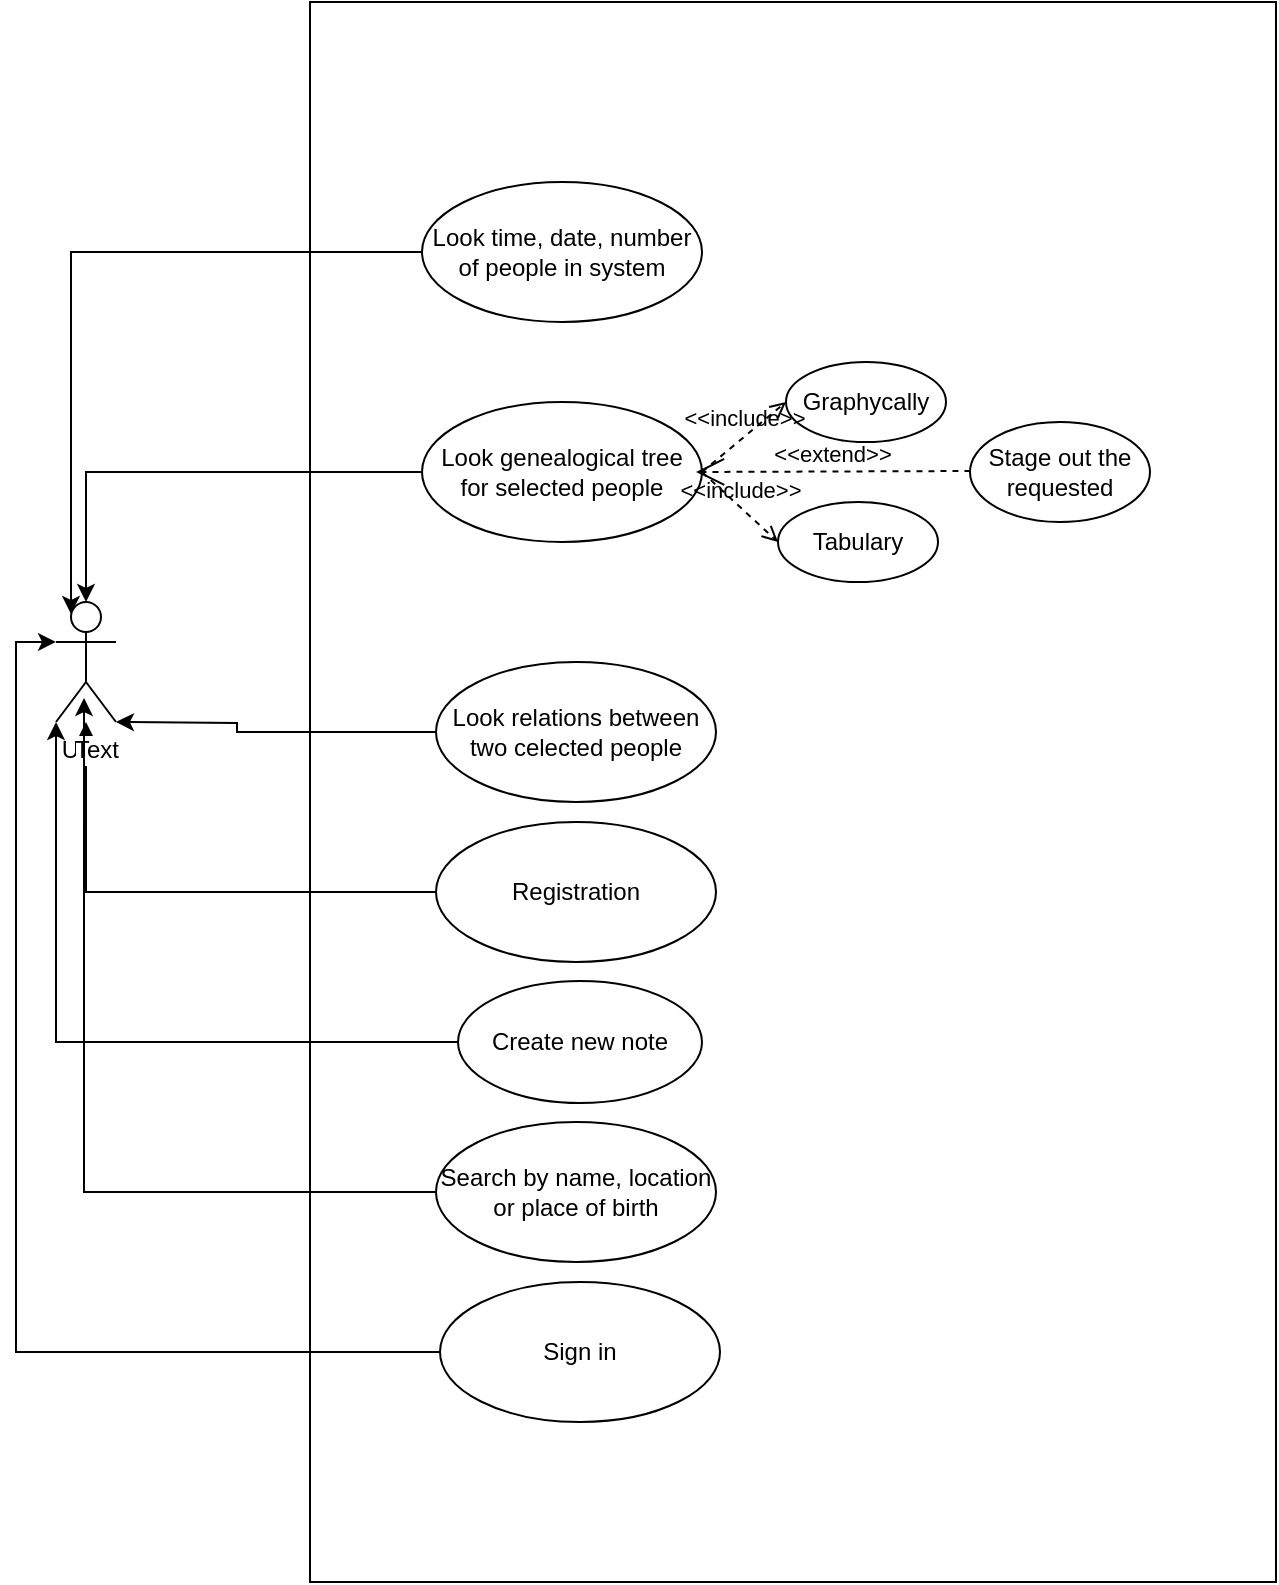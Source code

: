 <mxfile version="12.2.6" type="device" pages="1"><diagram id="0bTd4hSCDkrnTlktoZf8" name="Page-1"><mxGraphModel dx="1408" dy="819" grid="1" gridSize="10" guides="1" tooltips="1" connect="1" arrows="1" fold="1" page="1" pageScale="1" pageWidth="827" pageHeight="1169" math="0" shadow="0"><root><mxCell id="0"/><mxCell id="1" parent="0"/><mxCell id="-CO69dB-kOT6GPHzPOVw-2" value="" style="rounded=0;whiteSpace=wrap;html=1;" parent="1" vertex="1"><mxGeometry x="217" y="100" width="483" height="790" as="geometry"/></mxCell><mxCell id="-CO69dB-kOT6GPHzPOVw-3" value="User&lt;br&gt;" style="shape=umlActor;verticalLabelPosition=bottom;labelBackgroundColor=#ffffff;verticalAlign=top;html=1;" parent="1" vertex="1"><mxGeometry x="90" y="400" width="30" height="60" as="geometry"/></mxCell><mxCell id="-CO69dB-kOT6GPHzPOVw-4" value="Look time, date, number of people in system" style="ellipse;whiteSpace=wrap;html=1;" parent="1" vertex="1"><mxGeometry x="273" y="190" width="140" height="70" as="geometry"/></mxCell><mxCell id="-CO69dB-kOT6GPHzPOVw-5" value="Look genealogical tree for selected people" style="ellipse;whiteSpace=wrap;html=1;" parent="1" vertex="1"><mxGeometry x="273" y="300" width="140" height="70" as="geometry"/></mxCell><mxCell id="-CO69dB-kOT6GPHzPOVw-6" value="Look relations between two celected people" style="ellipse;whiteSpace=wrap;html=1;" parent="1" vertex="1"><mxGeometry x="280" y="430" width="140" height="70" as="geometry"/></mxCell><mxCell id="-CO69dB-kOT6GPHzPOVw-7" value="Registration" style="ellipse;whiteSpace=wrap;html=1;" parent="1" vertex="1"><mxGeometry x="280" y="510" width="140" height="70" as="geometry"/></mxCell><mxCell id="-CO69dB-kOT6GPHzPOVw-8" value="Search by name, location or place of birth" style="ellipse;whiteSpace=wrap;html=1;" parent="1" vertex="1"><mxGeometry x="280" y="660" width="140" height="70" as="geometry"/></mxCell><mxCell id="-CO69dB-kOT6GPHzPOVw-9" value="Graphycally" style="ellipse;whiteSpace=wrap;html=1;" parent="1" vertex="1"><mxGeometry x="455" y="280" width="80" height="40" as="geometry"/></mxCell><mxCell id="-CO69dB-kOT6GPHzPOVw-10" value="Tabulary" style="ellipse;whiteSpace=wrap;html=1;" parent="1" vertex="1"><mxGeometry x="451" y="350" width="80" height="40" as="geometry"/></mxCell><mxCell id="-CO69dB-kOT6GPHzPOVw-12" value="&amp;lt;&amp;lt;include&amp;gt;&amp;gt;" style="edgeStyle=none;html=1;endArrow=open;verticalAlign=bottom;dashed=1;labelBackgroundColor=none;entryX=0;entryY=0.5;entryDx=0;entryDy=0;exitX=1;exitY=0.5;exitDx=0;exitDy=0;" parent="1" source="-CO69dB-kOT6GPHzPOVw-5" target="-CO69dB-kOT6GPHzPOVw-10" edge="1"><mxGeometry width="160" relative="1" as="geometry"><mxPoint x="420" y="464.5" as="sourcePoint"/><mxPoint x="580" y="464.5" as="targetPoint"/></mxGeometry></mxCell><mxCell id="-CO69dB-kOT6GPHzPOVw-13" value="&amp;lt;&amp;lt;include&amp;gt;&amp;gt;" style="edgeStyle=none;html=1;endArrow=open;verticalAlign=bottom;dashed=1;labelBackgroundColor=none;entryX=0;entryY=0.5;entryDx=0;entryDy=0;exitX=1;exitY=0.5;exitDx=0;exitDy=0;" parent="1" source="-CO69dB-kOT6GPHzPOVw-5" target="-CO69dB-kOT6GPHzPOVw-9" edge="1"><mxGeometry width="160" relative="1" as="geometry"><mxPoint x="420" y="464.5" as="sourcePoint"/><mxPoint x="580" y="464.5" as="targetPoint"/></mxGeometry></mxCell><mxCell id="-CO69dB-kOT6GPHzPOVw-14" value="Create new note" style="ellipse;whiteSpace=wrap;html=1;" parent="1" vertex="1"><mxGeometry x="291" y="589.5" width="122" height="61" as="geometry"/></mxCell><mxCell id="-CO69dB-kOT6GPHzPOVw-20" value="&amp;lt;&amp;lt;extend&amp;gt;&amp;gt;" style="edgeStyle=none;html=1;startArrow=open;endArrow=none;startSize=12;verticalAlign=bottom;dashed=1;labelBackgroundColor=none;" parent="1" edge="1"><mxGeometry width="160" relative="1" as="geometry"><mxPoint x="410" y="335" as="sourcePoint"/><mxPoint x="547" y="334.5" as="targetPoint"/></mxGeometry></mxCell><mxCell id="-CO69dB-kOT6GPHzPOVw-21" value="Stage out the requested" style="ellipse;whiteSpace=wrap;html=1;" parent="1" vertex="1"><mxGeometry x="547" y="310" width="90" height="50" as="geometry"/></mxCell><mxCell id="-CO69dB-kOT6GPHzPOVw-25" style="edgeStyle=orthogonalEdgeStyle;rounded=0;orthogonalLoop=1;jettySize=auto;html=1;entryX=0.25;entryY=0.1;entryDx=0;entryDy=0;entryPerimeter=0;" parent="1" source="-CO69dB-kOT6GPHzPOVw-23" target="-CO69dB-kOT6GPHzPOVw-3" edge="1"><mxGeometry relative="1" as="geometry"/></mxCell><mxCell id="-CO69dB-kOT6GPHzPOVw-23" value="" style="line;strokeWidth=1;fillColor=none;align=left;verticalAlign=middle;spacingTop=-1;spacingLeft=3;spacingRight=3;rotatable=0;labelPosition=right;points=[];portConstraint=eastwest;" parent="1" vertex="1"><mxGeometry x="120" y="221" width="153" height="8" as="geometry"/></mxCell><mxCell id="-CO69dB-kOT6GPHzPOVw-27" style="edgeStyle=orthogonalEdgeStyle;rounded=0;orthogonalLoop=1;jettySize=auto;html=1;entryX=0.5;entryY=0;entryDx=0;entryDy=0;entryPerimeter=0;" parent="1" source="-CO69dB-kOT6GPHzPOVw-26" target="-CO69dB-kOT6GPHzPOVw-3" edge="1"><mxGeometry relative="1" as="geometry"/></mxCell><mxCell id="-CO69dB-kOT6GPHzPOVw-26" value="" style="line;strokeWidth=1;fillColor=none;align=left;verticalAlign=middle;spacingTop=-1;spacingLeft=3;spacingRight=3;rotatable=0;labelPosition=right;points=[];portConstraint=eastwest;" parent="1" vertex="1"><mxGeometry x="233" y="331" width="40" height="8" as="geometry"/></mxCell><mxCell id="-CO69dB-kOT6GPHzPOVw-29" style="edgeStyle=orthogonalEdgeStyle;rounded=0;orthogonalLoop=1;jettySize=auto;html=1;" parent="1" source="-CO69dB-kOT6GPHzPOVw-28" edge="1"><mxGeometry relative="1" as="geometry"><mxPoint x="120" y="460" as="targetPoint"/></mxGeometry></mxCell><mxCell id="-CO69dB-kOT6GPHzPOVw-28" value="" style="line;strokeWidth=1;fillColor=none;align=left;verticalAlign=middle;spacingTop=-1;spacingLeft=3;spacingRight=3;rotatable=0;labelPosition=right;points=[];portConstraint=eastwest;" parent="1" vertex="1"><mxGeometry x="240" y="461" width="40" height="8" as="geometry"/></mxCell><mxCell id="-CO69dB-kOT6GPHzPOVw-31" style="edgeStyle=orthogonalEdgeStyle;rounded=0;orthogonalLoop=1;jettySize=auto;html=1;" parent="1" source="-CO69dB-kOT6GPHzPOVw-30" target="-CO69dB-kOT6GPHzPOVw-3" edge="1"><mxGeometry relative="1" as="geometry"/></mxCell><mxCell id="-CO69dB-kOT6GPHzPOVw-38" value="Text" style="text;html=1;resizable=0;points=[];align=center;verticalAlign=middle;labelBackgroundColor=#ffffff;" parent="-CO69dB-kOT6GPHzPOVw-31" vertex="1" connectable="0"><mxGeometry x="0.873" y="-5" relative="1" as="geometry"><mxPoint as="offset"/></mxGeometry></mxCell><mxCell id="-CO69dB-kOT6GPHzPOVw-30" value="" style="line;strokeWidth=1;fillColor=none;align=left;verticalAlign=middle;spacingTop=-1;spacingLeft=3;spacingRight=3;rotatable=0;labelPosition=right;points=[];portConstraint=eastwest;" parent="1" vertex="1"><mxGeometry x="240" y="541" width="40" height="8" as="geometry"/></mxCell><mxCell id="-CO69dB-kOT6GPHzPOVw-33" style="edgeStyle=orthogonalEdgeStyle;rounded=0;orthogonalLoop=1;jettySize=auto;html=1;entryX=0.467;entryY=0.8;entryDx=0;entryDy=0;entryPerimeter=0;" parent="1" source="-CO69dB-kOT6GPHzPOVw-32" target="-CO69dB-kOT6GPHzPOVw-3" edge="1"><mxGeometry relative="1" as="geometry"/></mxCell><mxCell id="-CO69dB-kOT6GPHzPOVw-32" value="" style="line;strokeWidth=1;fillColor=none;align=left;verticalAlign=middle;spacingTop=-1;spacingLeft=3;spacingRight=3;rotatable=0;labelPosition=right;points=[];portConstraint=eastwest;" parent="1" vertex="1"><mxGeometry x="240" y="691" width="40" height="8" as="geometry"/></mxCell><mxCell id="-CO69dB-kOT6GPHzPOVw-37" style="edgeStyle=orthogonalEdgeStyle;rounded=0;orthogonalLoop=1;jettySize=auto;html=1;entryX=0;entryY=1;entryDx=0;entryDy=0;entryPerimeter=0;" parent="1" source="-CO69dB-kOT6GPHzPOVw-36" target="-CO69dB-kOT6GPHzPOVw-3" edge="1"><mxGeometry relative="1" as="geometry"><mxPoint x="30" y="520" as="targetPoint"/></mxGeometry></mxCell><mxCell id="-CO69dB-kOT6GPHzPOVw-36" value="" style="line;strokeWidth=1;fillColor=none;align=left;verticalAlign=middle;spacingTop=-1;spacingLeft=3;spacingRight=3;rotatable=0;labelPosition=right;points=[];portConstraint=eastwest;" parent="1" vertex="1"><mxGeometry x="251" y="616" width="40" height="8" as="geometry"/></mxCell><mxCell id="QswVlNNd4xRSXUdy78zw-3" style="edgeStyle=orthogonalEdgeStyle;rounded=0;orthogonalLoop=1;jettySize=auto;html=1;entryX=0;entryY=0.333;entryDx=0;entryDy=0;entryPerimeter=0;" edge="1" parent="1" source="QswVlNNd4xRSXUdy78zw-1" target="-CO69dB-kOT6GPHzPOVw-3"><mxGeometry relative="1" as="geometry"/></mxCell><mxCell id="QswVlNNd4xRSXUdy78zw-1" value="Sign in" style="ellipse;whiteSpace=wrap;html=1;" vertex="1" parent="1"><mxGeometry x="282" y="740" width="140" height="70" as="geometry"/></mxCell></root></mxGraphModel></diagram></mxfile>